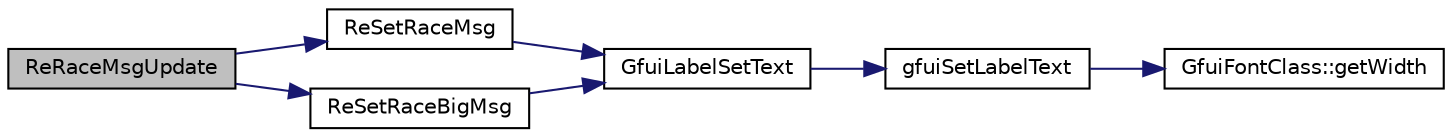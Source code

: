 digraph "ReRaceMsgUpdate"
{
  edge [fontname="Helvetica",fontsize="10",labelfontname="Helvetica",labelfontsize="10"];
  node [fontname="Helvetica",fontsize="10",shape=record];
  rankdir="LR";
  Node1 [label="ReRaceMsgUpdate",height=0.2,width=0.4,color="black", fillcolor="grey75", style="filled", fontcolor="black"];
  Node1 -> Node2 [color="midnightblue",fontsize="10",style="solid",fontname="Helvetica"];
  Node2 [label="ReSetRaceMsg",height=0.2,width=0.4,color="black", fillcolor="white", style="filled",URL="$racegl_8cpp.html#aad980a0020557897bdf40cc877c8186b"];
  Node2 -> Node3 [color="midnightblue",fontsize="10",style="solid",fontname="Helvetica"];
  Node3 [label="GfuiLabelSetText",height=0.2,width=0.4,color="black", fillcolor="white", style="filled",URL="$group__gui.html#ga14f9a31e80f932a65f5bee3dec5a74af",tooltip="Change the text of a label. "];
  Node3 -> Node4 [color="midnightblue",fontsize="10",style="solid",fontname="Helvetica"];
  Node4 [label="gfuiSetLabelText",height=0.2,width=0.4,color="black", fillcolor="white", style="filled",URL="$guilabel_8cpp.html#aa1397d5315db5e38136962ab4f9a715b"];
  Node4 -> Node5 [color="midnightblue",fontsize="10",style="solid",fontname="Helvetica"];
  Node5 [label="GfuiFontClass::getWidth",height=0.2,width=0.4,color="black", fillcolor="white", style="filled",URL="$class_gfui_font_class.html#a96fb79e144b166ac018613a77795b7d0"];
  Node1 -> Node6 [color="midnightblue",fontsize="10",style="solid",fontname="Helvetica"];
  Node6 [label="ReSetRaceBigMsg",height=0.2,width=0.4,color="black", fillcolor="white", style="filled",URL="$racegl_8cpp.html#a4c59665f68a1e122dccfb7dbc97aa408"];
  Node6 -> Node3 [color="midnightblue",fontsize="10",style="solid",fontname="Helvetica"];
}

